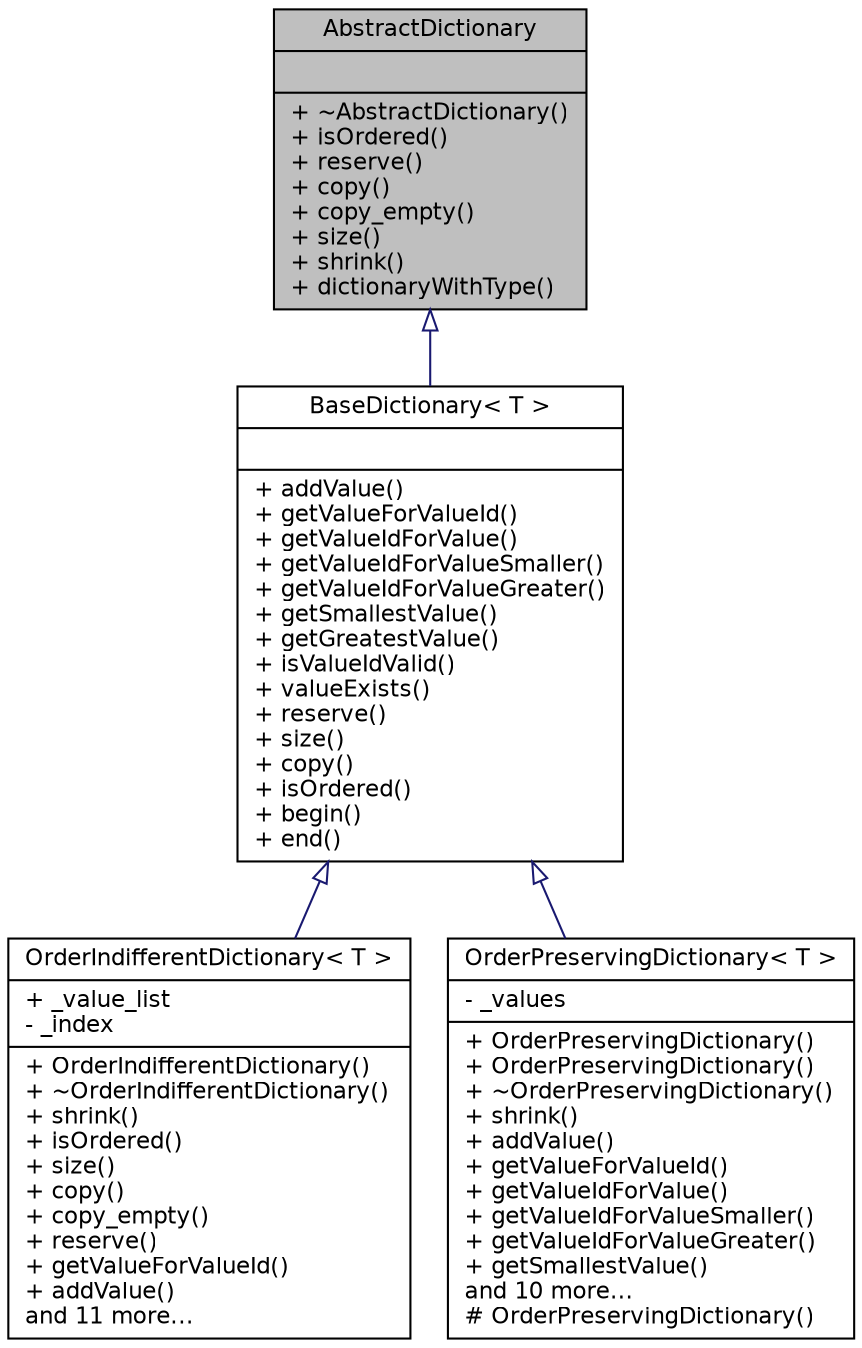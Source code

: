 digraph "AbstractDictionary"
{
  edge [fontname="Helvetica",fontsize="11",labelfontname="Helvetica",labelfontsize="11"];
  node [fontname="Helvetica",fontsize="11",shape=record];
  Node1 [label="{AbstractDictionary\n||+ ~AbstractDictionary()\l+ isOrdered()\l+ reserve()\l+ copy()\l+ copy_empty()\l+ size()\l+ shrink()\l+ dictionaryWithType()\l}",height=0.2,width=0.4,color="black", fillcolor="grey75", style="filled" fontcolor="black"];
  Node1 -> Node2 [dir="back",color="midnightblue",fontsize="11",style="solid",arrowtail="onormal",fontname="Helvetica"];
  Node2 [label="{BaseDictionary\< T \>\n||+ addValue()\l+ getValueForValueId()\l+ getValueIdForValue()\l+ getValueIdForValueSmaller()\l+ getValueIdForValueGreater()\l+ getSmallestValue()\l+ getGreatestValue()\l+ isValueIdValid()\l+ valueExists()\l+ reserve()\l+ size()\l+ copy()\l+ isOrdered()\l+ begin()\l+ end()\l}",height=0.2,width=0.4,color="black", fillcolor="white", style="filled",URL="$class_base_dictionary.html"];
  Node2 -> Node3 [dir="back",color="midnightblue",fontsize="11",style="solid",arrowtail="onormal",fontname="Helvetica"];
  Node3 [label="{OrderIndifferentDictionary\< T \>\n|+ _value_list\l- _index\l|+ OrderIndifferentDictionary()\l+ ~OrderIndifferentDictionary()\l+ shrink()\l+ isOrdered()\l+ size()\l+ copy()\l+ copy_empty()\l+ reserve()\l+ getValueForValueId()\l+ addValue()\land 11 more...\l}",height=0.2,width=0.4,color="black", fillcolor="white", style="filled",URL="$class_order_indifferent_dictionary.html"];
  Node2 -> Node4 [dir="back",color="midnightblue",fontsize="11",style="solid",arrowtail="onormal",fontname="Helvetica"];
  Node4 [label="{OrderPreservingDictionary\< T \>\n|- _values\l|+ OrderPreservingDictionary()\l+ OrderPreservingDictionary()\l+ ~OrderPreservingDictionary()\l+ shrink()\l+ addValue()\l+ getValueForValueId()\l+ getValueIdForValue()\l+ getValueIdForValueSmaller()\l+ getValueIdForValueGreater()\l+ getSmallestValue()\land 10 more...\l# OrderPreservingDictionary()\l}",height=0.2,width=0.4,color="black", fillcolor="white", style="filled",URL="$class_order_preserving_dictionary.html"];
}
